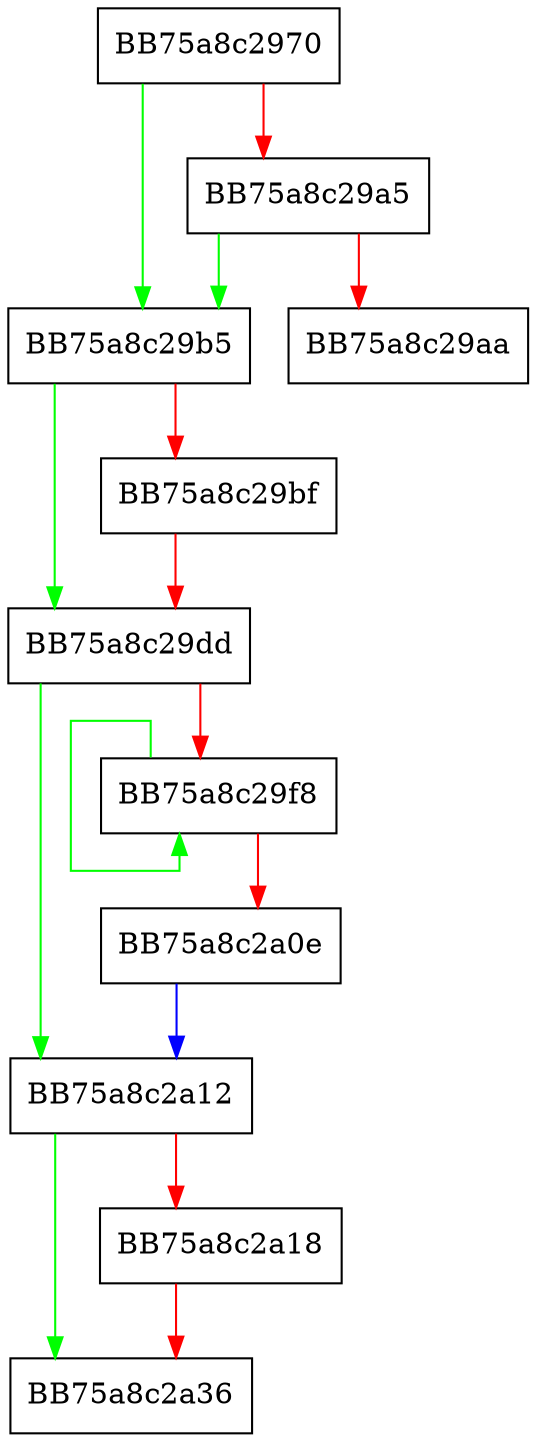 digraph _Get_value {
  node [shape="box"];
  graph [splines=ortho];
  BB75a8c2970 -> BB75a8c29b5 [color="green"];
  BB75a8c2970 -> BB75a8c29a5 [color="red"];
  BB75a8c29a5 -> BB75a8c29b5 [color="green"];
  BB75a8c29a5 -> BB75a8c29aa [color="red"];
  BB75a8c29b5 -> BB75a8c29dd [color="green"];
  BB75a8c29b5 -> BB75a8c29bf [color="red"];
  BB75a8c29bf -> BB75a8c29dd [color="red"];
  BB75a8c29dd -> BB75a8c2a12 [color="green"];
  BB75a8c29dd -> BB75a8c29f8 [color="red"];
  BB75a8c29f8 -> BB75a8c29f8 [color="green"];
  BB75a8c29f8 -> BB75a8c2a0e [color="red"];
  BB75a8c2a0e -> BB75a8c2a12 [color="blue"];
  BB75a8c2a12 -> BB75a8c2a36 [color="green"];
  BB75a8c2a12 -> BB75a8c2a18 [color="red"];
  BB75a8c2a18 -> BB75a8c2a36 [color="red"];
}
